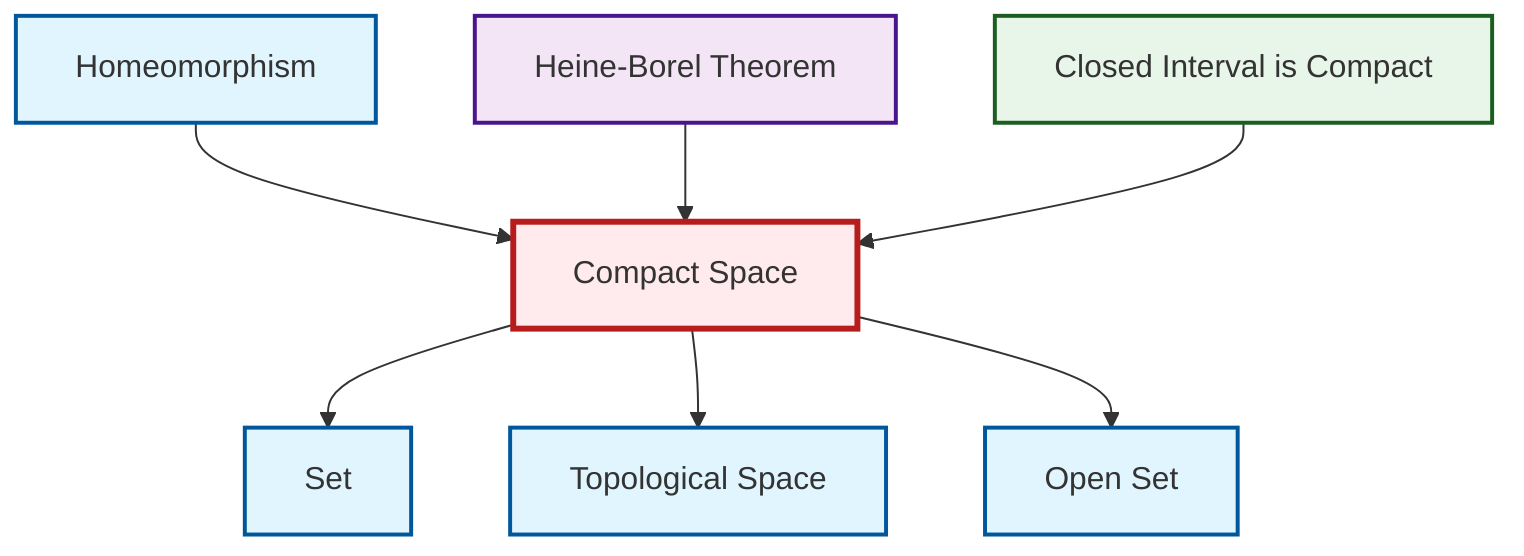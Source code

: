 graph TD
    classDef definition fill:#e1f5fe,stroke:#01579b,stroke-width:2px
    classDef theorem fill:#f3e5f5,stroke:#4a148c,stroke-width:2px
    classDef axiom fill:#fff3e0,stroke:#e65100,stroke-width:2px
    classDef example fill:#e8f5e9,stroke:#1b5e20,stroke-width:2px
    classDef current fill:#ffebee,stroke:#b71c1c,stroke-width:3px
    def-set["Set"]:::definition
    ex-closed-interval-compact["Closed Interval is Compact"]:::example
    def-homeomorphism["Homeomorphism"]:::definition
    def-compact["Compact Space"]:::definition
    def-open-set["Open Set"]:::definition
    def-topological-space["Topological Space"]:::definition
    thm-heine-borel["Heine-Borel Theorem"]:::theorem
    def-homeomorphism --> def-compact
    thm-heine-borel --> def-compact
    def-compact --> def-set
    def-compact --> def-topological-space
    def-compact --> def-open-set
    ex-closed-interval-compact --> def-compact
    class def-compact current